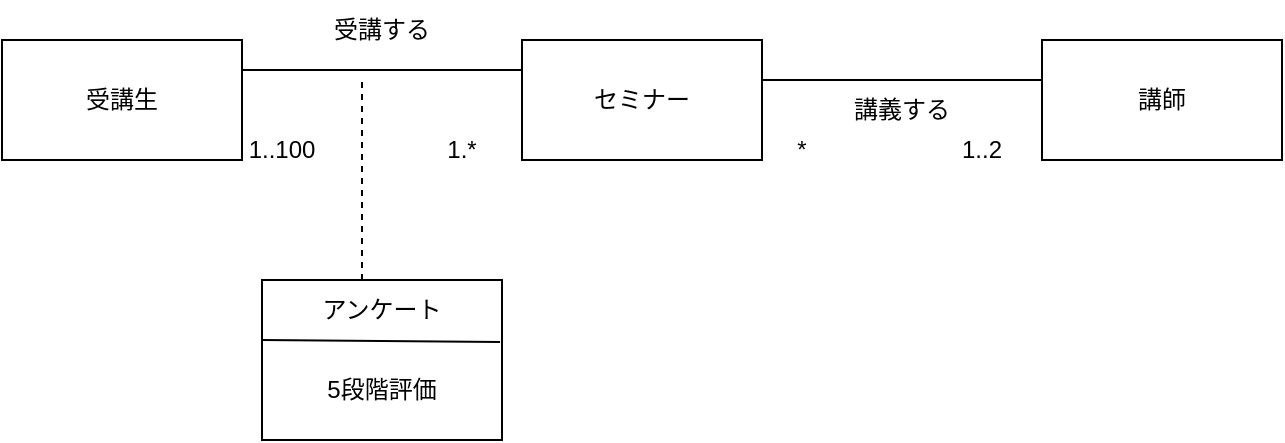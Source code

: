 <mxfile version="21.5.2" type="device">
  <diagram name="ページ1" id="9ATg9WZ0ROGsVgX8xcEM">
    <mxGraphModel dx="880" dy="444" grid="1" gridSize="10" guides="1" tooltips="1" connect="1" arrows="1" fold="1" page="1" pageScale="1" pageWidth="827" pageHeight="1169" math="0" shadow="0">
      <root>
        <mxCell id="0" />
        <mxCell id="1" parent="0" />
        <mxCell id="f5FzRZK3LOiGx8u_OkfJ-272" value="受講生" style="rounded=0;whiteSpace=wrap;html=1;" vertex="1" parent="1">
          <mxGeometry x="260" y="270" width="120" height="60" as="geometry" />
        </mxCell>
        <mxCell id="f5FzRZK3LOiGx8u_OkfJ-273" value="セミナー" style="rounded=0;whiteSpace=wrap;html=1;" vertex="1" parent="1">
          <mxGeometry x="520" y="270" width="120" height="60" as="geometry" />
        </mxCell>
        <mxCell id="f5FzRZK3LOiGx8u_OkfJ-274" value="講師" style="rounded=0;whiteSpace=wrap;html=1;" vertex="1" parent="1">
          <mxGeometry x="780" y="270" width="120" height="60" as="geometry" />
        </mxCell>
        <mxCell id="f5FzRZK3LOiGx8u_OkfJ-276" value="" style="endArrow=none;html=1;rounded=0;exitX=1;exitY=0.25;exitDx=0;exitDy=0;entryX=0;entryY=0.25;entryDx=0;entryDy=0;" edge="1" parent="1" source="f5FzRZK3LOiGx8u_OkfJ-272" target="f5FzRZK3LOiGx8u_OkfJ-273">
          <mxGeometry width="50" height="50" relative="1" as="geometry">
            <mxPoint x="540" y="320" as="sourcePoint" />
            <mxPoint x="590" y="270" as="targetPoint" />
          </mxGeometry>
        </mxCell>
        <mxCell id="f5FzRZK3LOiGx8u_OkfJ-277" value="" style="endArrow=none;html=1;rounded=0;" edge="1" parent="1">
          <mxGeometry width="50" height="50" relative="1" as="geometry">
            <mxPoint x="640" y="290" as="sourcePoint" />
            <mxPoint x="780" y="290" as="targetPoint" />
          </mxGeometry>
        </mxCell>
        <mxCell id="f5FzRZK3LOiGx8u_OkfJ-280" value="受講する" style="text;html=1;strokeColor=none;fillColor=none;align=center;verticalAlign=middle;whiteSpace=wrap;rounded=0;" vertex="1" parent="1">
          <mxGeometry x="420" y="250" width="60" height="30" as="geometry" />
        </mxCell>
        <mxCell id="f5FzRZK3LOiGx8u_OkfJ-281" value="講義する" style="text;html=1;strokeColor=none;fillColor=none;align=center;verticalAlign=middle;whiteSpace=wrap;rounded=0;" vertex="1" parent="1">
          <mxGeometry x="680" y="290" width="60" height="30" as="geometry" />
        </mxCell>
        <mxCell id="f5FzRZK3LOiGx8u_OkfJ-282" value="1..100" style="text;html=1;strokeColor=none;fillColor=none;align=center;verticalAlign=middle;whiteSpace=wrap;rounded=0;" vertex="1" parent="1">
          <mxGeometry x="370" y="310" width="60" height="30" as="geometry" />
        </mxCell>
        <mxCell id="f5FzRZK3LOiGx8u_OkfJ-283" value="1.*" style="text;html=1;strokeColor=none;fillColor=none;align=center;verticalAlign=middle;whiteSpace=wrap;rounded=0;" vertex="1" parent="1">
          <mxGeometry x="460" y="310" width="60" height="30" as="geometry" />
        </mxCell>
        <mxCell id="f5FzRZK3LOiGx8u_OkfJ-284" value="*" style="text;html=1;strokeColor=none;fillColor=none;align=center;verticalAlign=middle;whiteSpace=wrap;rounded=0;" vertex="1" parent="1">
          <mxGeometry x="630" y="310" width="60" height="30" as="geometry" />
        </mxCell>
        <mxCell id="f5FzRZK3LOiGx8u_OkfJ-285" value="1..2" style="text;html=1;strokeColor=none;fillColor=none;align=center;verticalAlign=middle;whiteSpace=wrap;rounded=0;" vertex="1" parent="1">
          <mxGeometry x="720" y="310" width="60" height="30" as="geometry" />
        </mxCell>
        <mxCell id="f5FzRZK3LOiGx8u_OkfJ-293" value="" style="rounded=0;whiteSpace=wrap;html=1;" vertex="1" parent="1">
          <mxGeometry x="390" y="390" width="120" height="80" as="geometry" />
        </mxCell>
        <mxCell id="f5FzRZK3LOiGx8u_OkfJ-294" value="" style="endArrow=none;html=1;rounded=0;entryX=0.992;entryY=0.388;entryDx=0;entryDy=0;entryPerimeter=0;" edge="1" parent="1" target="f5FzRZK3LOiGx8u_OkfJ-293">
          <mxGeometry width="50" height="50" relative="1" as="geometry">
            <mxPoint x="390" y="420" as="sourcePoint" />
            <mxPoint x="440" y="370" as="targetPoint" />
          </mxGeometry>
        </mxCell>
        <mxCell id="f5FzRZK3LOiGx8u_OkfJ-295" value="アンケート" style="text;html=1;strokeColor=none;fillColor=none;align=center;verticalAlign=middle;whiteSpace=wrap;rounded=0;" vertex="1" parent="1">
          <mxGeometry x="415" y="390" width="70" height="30" as="geometry" />
        </mxCell>
        <mxCell id="f5FzRZK3LOiGx8u_OkfJ-296" value="5段階評価" style="text;html=1;strokeColor=none;fillColor=none;align=center;verticalAlign=middle;whiteSpace=wrap;rounded=0;" vertex="1" parent="1">
          <mxGeometry x="390" y="430" width="120" height="30" as="geometry" />
        </mxCell>
        <mxCell id="f5FzRZK3LOiGx8u_OkfJ-297" value="" style="endArrow=none;dashed=1;html=1;rounded=0;exitX=0.357;exitY=0;exitDx=0;exitDy=0;exitPerimeter=0;" edge="1" parent="1" source="f5FzRZK3LOiGx8u_OkfJ-295">
          <mxGeometry width="50" height="50" relative="1" as="geometry">
            <mxPoint x="440" y="380" as="sourcePoint" />
            <mxPoint x="440" y="290" as="targetPoint" />
          </mxGeometry>
        </mxCell>
      </root>
    </mxGraphModel>
  </diagram>
</mxfile>
